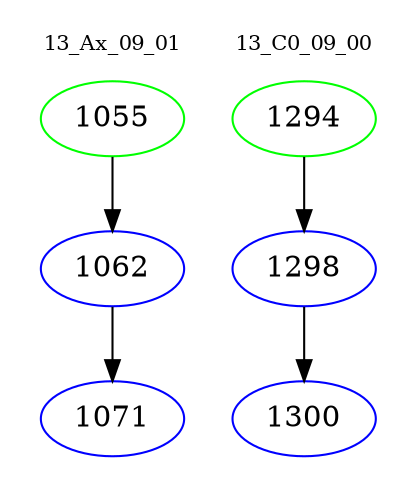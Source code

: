digraph{
subgraph cluster_0 {
color = white
label = "13_Ax_09_01";
fontsize=10;
T0_1055 [label="1055", color="green"]
T0_1055 -> T0_1062 [color="black"]
T0_1062 [label="1062", color="blue"]
T0_1062 -> T0_1071 [color="black"]
T0_1071 [label="1071", color="blue"]
}
subgraph cluster_1 {
color = white
label = "13_C0_09_00";
fontsize=10;
T1_1294 [label="1294", color="green"]
T1_1294 -> T1_1298 [color="black"]
T1_1298 [label="1298", color="blue"]
T1_1298 -> T1_1300 [color="black"]
T1_1300 [label="1300", color="blue"]
}
}
